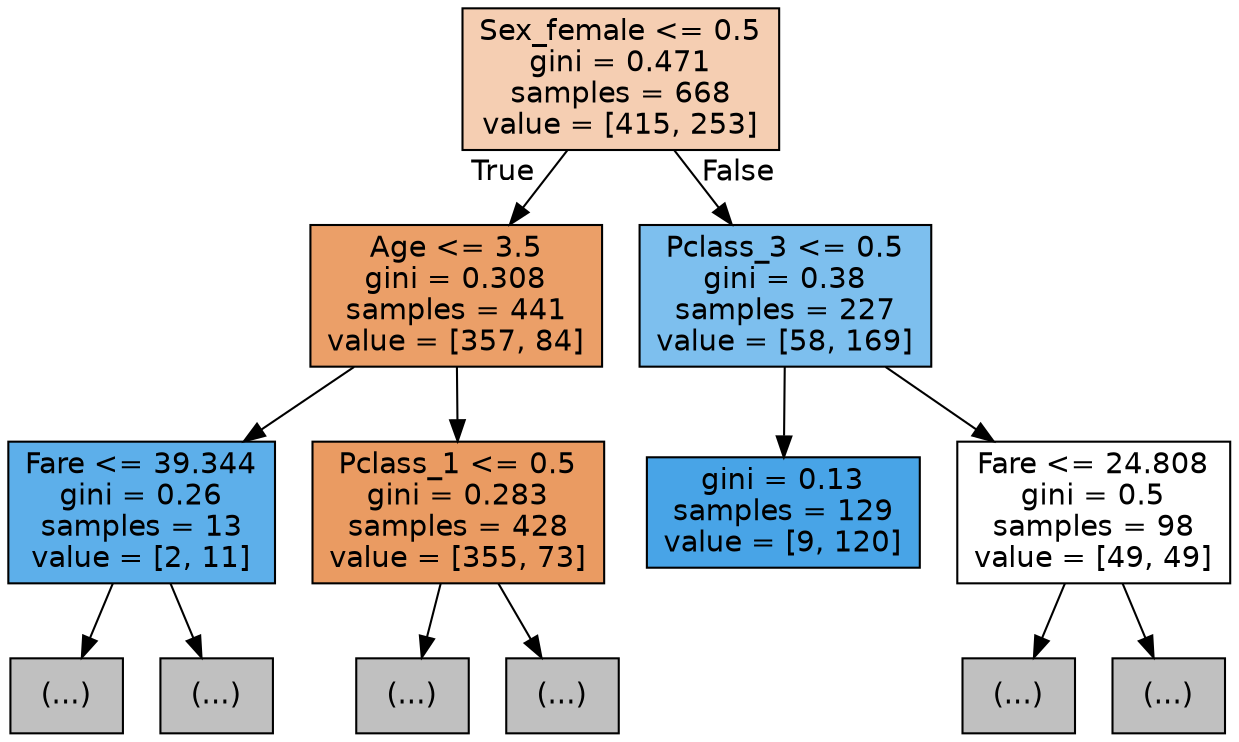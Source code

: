 digraph Tree {
node [shape=box, style="filled", color="black", fontname="helvetica"] ;
edge [fontname="helvetica"] ;
0 [label="Sex_female <= 0.5\ngini = 0.471\nsamples = 668\nvalue = [415, 253]", fillcolor="#f5ceb2"] ;
1 [label="Age <= 3.5\ngini = 0.308\nsamples = 441\nvalue = [357, 84]", fillcolor="#eb9f68"] ;
0 -> 1 [labeldistance=2.5, labelangle=45, headlabel="True"] ;
5 [label="Fare <= 39.344\ngini = 0.26\nsamples = 13\nvalue = [2, 11]", fillcolor="#5dafea"] ;
1 -> 5 ;
19 [label="(...)", fillcolor="#C0C0C0"] ;
5 -> 19 ;
20 [label="(...)", fillcolor="#C0C0C0"] ;
5 -> 20 ;
6 [label="Pclass_1 <= 0.5\ngini = 0.283\nsamples = 428\nvalue = [355, 73]", fillcolor="#ea9b62"] ;
1 -> 6 ;
7 [label="(...)", fillcolor="#C0C0C0"] ;
6 -> 7 ;
8 [label="(...)", fillcolor="#C0C0C0"] ;
6 -> 8 ;
2 [label="Pclass_3 <= 0.5\ngini = 0.38\nsamples = 227\nvalue = [58, 169]", fillcolor="#7dbfee"] ;
0 -> 2 [labeldistance=2.5, labelangle=-45, headlabel="False"] ;
3 [label="gini = 0.13\nsamples = 129\nvalue = [9, 120]", fillcolor="#48a4e7"] ;
2 -> 3 ;
4 [label="Fare <= 24.808\ngini = 0.5\nsamples = 98\nvalue = [49, 49]", fillcolor="#ffffff"] ;
2 -> 4 ;
9 [label="(...)", fillcolor="#C0C0C0"] ;
4 -> 9 ;
10 [label="(...)", fillcolor="#C0C0C0"] ;
4 -> 10 ;
}